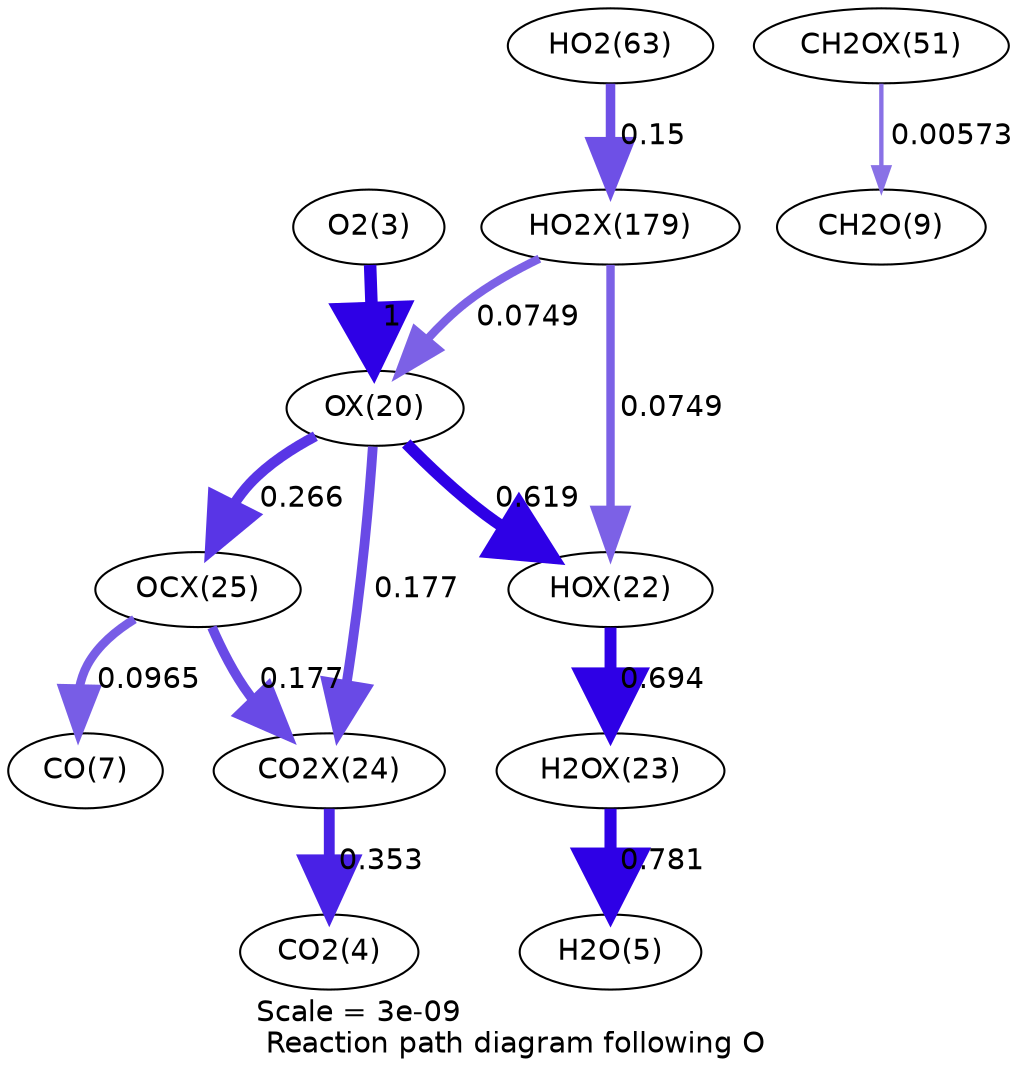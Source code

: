 digraph reaction_paths {
center=1;
s5 -> s62[fontname="Helvetica", penwidth=6, arrowsize=3, color="0.7, 1.5, 0.9"
, label=" 1"];
s62 -> s64[fontname="Helvetica", penwidth=5.64, arrowsize=2.82, color="0.7, 1.12, 0.9"
, label=" 0.619"];
s62 -> s67[fontname="Helvetica", penwidth=5, arrowsize=2.5, color="0.7, 0.766, 0.9"
, label=" 0.266"];
s62 -> s66[fontname="Helvetica", penwidth=4.69, arrowsize=2.35, color="0.7, 0.677, 0.9"
, label=" 0.177"];
s82 -> s62[fontname="Helvetica", penwidth=4.04, arrowsize=2.02, color="0.7, 0.575, 0.9"
, label=" 0.0749"];
s64 -> s65[fontname="Helvetica", penwidth=5.72, arrowsize=2.86, color="0.7, 1.19, 0.9"
, label=" 0.694"];
s82 -> s64[fontname="Helvetica", penwidth=4.04, arrowsize=2.02, color="0.7, 0.575, 0.9"
, label=" 0.0749"];
s65 -> s7[fontname="Helvetica", penwidth=5.81, arrowsize=2.91, color="0.7, 1.28, 0.9"
, label=" 0.781"];
s67 -> s9[fontname="Helvetica", penwidth=4.23, arrowsize=2.12, color="0.7, 0.596, 0.9"
, label=" 0.0965"];
s67 -> s66[fontname="Helvetica", penwidth=4.69, arrowsize=2.35, color="0.7, 0.677, 0.9"
, label=" 0.177"];
s76 -> s11[fontname="Helvetica", penwidth=2.1, arrowsize=1.05, color="0.7, 0.506, 0.9"
, label=" 0.00573"];
s66 -> s6[fontname="Helvetica", penwidth=5.21, arrowsize=2.61, color="0.7, 0.853, 0.9"
, label=" 0.353"];
s28 -> s82[fontname="Helvetica", penwidth=4.57, arrowsize=2.28, color="0.7, 0.65, 0.9"
, label=" 0.15"];
s5 [ fontname="Helvetica", label="O2(3)"];
s6 [ fontname="Helvetica", label="CO2(4)"];
s7 [ fontname="Helvetica", label="H2O(5)"];
s9 [ fontname="Helvetica", label="CO(7)"];
s11 [ fontname="Helvetica", label="CH2O(9)"];
s28 [ fontname="Helvetica", label="HO2(63)"];
s62 [ fontname="Helvetica", label="OX(20)"];
s64 [ fontname="Helvetica", label="HOX(22)"];
s65 [ fontname="Helvetica", label="H2OX(23)"];
s66 [ fontname="Helvetica", label="CO2X(24)"];
s67 [ fontname="Helvetica", label="OCX(25)"];
s76 [ fontname="Helvetica", label="CH2OX(51)"];
s82 [ fontname="Helvetica", label="HO2X(179)"];
 label = "Scale = 3e-09\l Reaction path diagram following O";
 fontname = "Helvetica";
}
